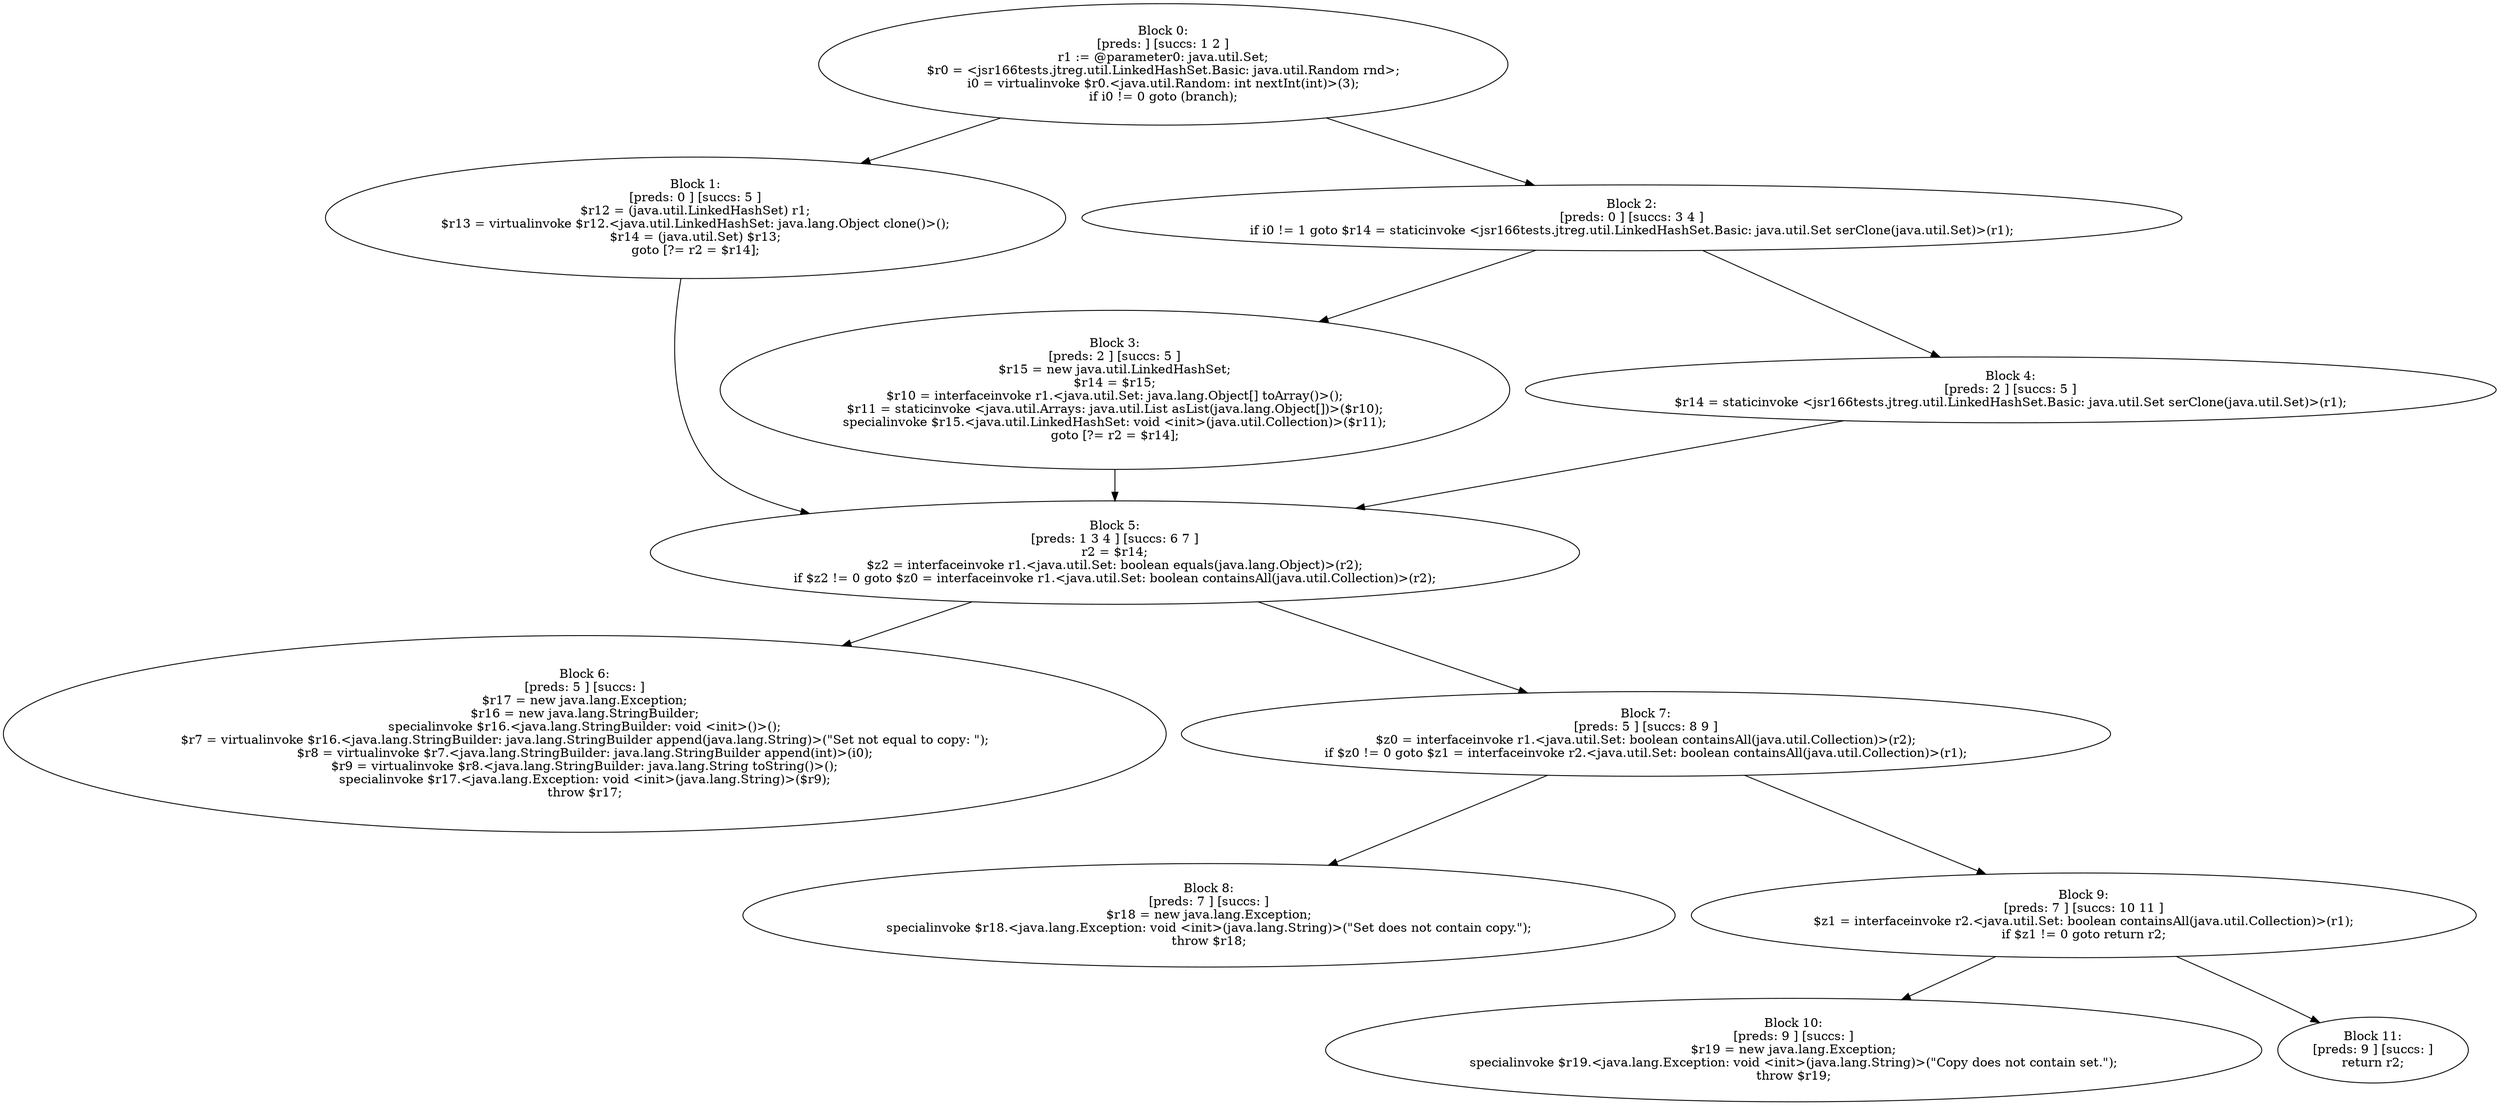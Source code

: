 digraph "unitGraph" {
    "Block 0:
[preds: ] [succs: 1 2 ]
r1 := @parameter0: java.util.Set;
$r0 = <jsr166tests.jtreg.util.LinkedHashSet.Basic: java.util.Random rnd>;
i0 = virtualinvoke $r0.<java.util.Random: int nextInt(int)>(3);
if i0 != 0 goto (branch);
"
    "Block 1:
[preds: 0 ] [succs: 5 ]
$r12 = (java.util.LinkedHashSet) r1;
$r13 = virtualinvoke $r12.<java.util.LinkedHashSet: java.lang.Object clone()>();
$r14 = (java.util.Set) $r13;
goto [?= r2 = $r14];
"
    "Block 2:
[preds: 0 ] [succs: 3 4 ]
if i0 != 1 goto $r14 = staticinvoke <jsr166tests.jtreg.util.LinkedHashSet.Basic: java.util.Set serClone(java.util.Set)>(r1);
"
    "Block 3:
[preds: 2 ] [succs: 5 ]
$r15 = new java.util.LinkedHashSet;
$r14 = $r15;
$r10 = interfaceinvoke r1.<java.util.Set: java.lang.Object[] toArray()>();
$r11 = staticinvoke <java.util.Arrays: java.util.List asList(java.lang.Object[])>($r10);
specialinvoke $r15.<java.util.LinkedHashSet: void <init>(java.util.Collection)>($r11);
goto [?= r2 = $r14];
"
    "Block 4:
[preds: 2 ] [succs: 5 ]
$r14 = staticinvoke <jsr166tests.jtreg.util.LinkedHashSet.Basic: java.util.Set serClone(java.util.Set)>(r1);
"
    "Block 5:
[preds: 1 3 4 ] [succs: 6 7 ]
r2 = $r14;
$z2 = interfaceinvoke r1.<java.util.Set: boolean equals(java.lang.Object)>(r2);
if $z2 != 0 goto $z0 = interfaceinvoke r1.<java.util.Set: boolean containsAll(java.util.Collection)>(r2);
"
    "Block 6:
[preds: 5 ] [succs: ]
$r17 = new java.lang.Exception;
$r16 = new java.lang.StringBuilder;
specialinvoke $r16.<java.lang.StringBuilder: void <init>()>();
$r7 = virtualinvoke $r16.<java.lang.StringBuilder: java.lang.StringBuilder append(java.lang.String)>(\"Set not equal to copy: \");
$r8 = virtualinvoke $r7.<java.lang.StringBuilder: java.lang.StringBuilder append(int)>(i0);
$r9 = virtualinvoke $r8.<java.lang.StringBuilder: java.lang.String toString()>();
specialinvoke $r17.<java.lang.Exception: void <init>(java.lang.String)>($r9);
throw $r17;
"
    "Block 7:
[preds: 5 ] [succs: 8 9 ]
$z0 = interfaceinvoke r1.<java.util.Set: boolean containsAll(java.util.Collection)>(r2);
if $z0 != 0 goto $z1 = interfaceinvoke r2.<java.util.Set: boolean containsAll(java.util.Collection)>(r1);
"
    "Block 8:
[preds: 7 ] [succs: ]
$r18 = new java.lang.Exception;
specialinvoke $r18.<java.lang.Exception: void <init>(java.lang.String)>(\"Set does not contain copy.\");
throw $r18;
"
    "Block 9:
[preds: 7 ] [succs: 10 11 ]
$z1 = interfaceinvoke r2.<java.util.Set: boolean containsAll(java.util.Collection)>(r1);
if $z1 != 0 goto return r2;
"
    "Block 10:
[preds: 9 ] [succs: ]
$r19 = new java.lang.Exception;
specialinvoke $r19.<java.lang.Exception: void <init>(java.lang.String)>(\"Copy does not contain set.\");
throw $r19;
"
    "Block 11:
[preds: 9 ] [succs: ]
return r2;
"
    "Block 0:
[preds: ] [succs: 1 2 ]
r1 := @parameter0: java.util.Set;
$r0 = <jsr166tests.jtreg.util.LinkedHashSet.Basic: java.util.Random rnd>;
i0 = virtualinvoke $r0.<java.util.Random: int nextInt(int)>(3);
if i0 != 0 goto (branch);
"->"Block 1:
[preds: 0 ] [succs: 5 ]
$r12 = (java.util.LinkedHashSet) r1;
$r13 = virtualinvoke $r12.<java.util.LinkedHashSet: java.lang.Object clone()>();
$r14 = (java.util.Set) $r13;
goto [?= r2 = $r14];
";
    "Block 0:
[preds: ] [succs: 1 2 ]
r1 := @parameter0: java.util.Set;
$r0 = <jsr166tests.jtreg.util.LinkedHashSet.Basic: java.util.Random rnd>;
i0 = virtualinvoke $r0.<java.util.Random: int nextInt(int)>(3);
if i0 != 0 goto (branch);
"->"Block 2:
[preds: 0 ] [succs: 3 4 ]
if i0 != 1 goto $r14 = staticinvoke <jsr166tests.jtreg.util.LinkedHashSet.Basic: java.util.Set serClone(java.util.Set)>(r1);
";
    "Block 1:
[preds: 0 ] [succs: 5 ]
$r12 = (java.util.LinkedHashSet) r1;
$r13 = virtualinvoke $r12.<java.util.LinkedHashSet: java.lang.Object clone()>();
$r14 = (java.util.Set) $r13;
goto [?= r2 = $r14];
"->"Block 5:
[preds: 1 3 4 ] [succs: 6 7 ]
r2 = $r14;
$z2 = interfaceinvoke r1.<java.util.Set: boolean equals(java.lang.Object)>(r2);
if $z2 != 0 goto $z0 = interfaceinvoke r1.<java.util.Set: boolean containsAll(java.util.Collection)>(r2);
";
    "Block 2:
[preds: 0 ] [succs: 3 4 ]
if i0 != 1 goto $r14 = staticinvoke <jsr166tests.jtreg.util.LinkedHashSet.Basic: java.util.Set serClone(java.util.Set)>(r1);
"->"Block 3:
[preds: 2 ] [succs: 5 ]
$r15 = new java.util.LinkedHashSet;
$r14 = $r15;
$r10 = interfaceinvoke r1.<java.util.Set: java.lang.Object[] toArray()>();
$r11 = staticinvoke <java.util.Arrays: java.util.List asList(java.lang.Object[])>($r10);
specialinvoke $r15.<java.util.LinkedHashSet: void <init>(java.util.Collection)>($r11);
goto [?= r2 = $r14];
";
    "Block 2:
[preds: 0 ] [succs: 3 4 ]
if i0 != 1 goto $r14 = staticinvoke <jsr166tests.jtreg.util.LinkedHashSet.Basic: java.util.Set serClone(java.util.Set)>(r1);
"->"Block 4:
[preds: 2 ] [succs: 5 ]
$r14 = staticinvoke <jsr166tests.jtreg.util.LinkedHashSet.Basic: java.util.Set serClone(java.util.Set)>(r1);
";
    "Block 3:
[preds: 2 ] [succs: 5 ]
$r15 = new java.util.LinkedHashSet;
$r14 = $r15;
$r10 = interfaceinvoke r1.<java.util.Set: java.lang.Object[] toArray()>();
$r11 = staticinvoke <java.util.Arrays: java.util.List asList(java.lang.Object[])>($r10);
specialinvoke $r15.<java.util.LinkedHashSet: void <init>(java.util.Collection)>($r11);
goto [?= r2 = $r14];
"->"Block 5:
[preds: 1 3 4 ] [succs: 6 7 ]
r2 = $r14;
$z2 = interfaceinvoke r1.<java.util.Set: boolean equals(java.lang.Object)>(r2);
if $z2 != 0 goto $z0 = interfaceinvoke r1.<java.util.Set: boolean containsAll(java.util.Collection)>(r2);
";
    "Block 4:
[preds: 2 ] [succs: 5 ]
$r14 = staticinvoke <jsr166tests.jtreg.util.LinkedHashSet.Basic: java.util.Set serClone(java.util.Set)>(r1);
"->"Block 5:
[preds: 1 3 4 ] [succs: 6 7 ]
r2 = $r14;
$z2 = interfaceinvoke r1.<java.util.Set: boolean equals(java.lang.Object)>(r2);
if $z2 != 0 goto $z0 = interfaceinvoke r1.<java.util.Set: boolean containsAll(java.util.Collection)>(r2);
";
    "Block 5:
[preds: 1 3 4 ] [succs: 6 7 ]
r2 = $r14;
$z2 = interfaceinvoke r1.<java.util.Set: boolean equals(java.lang.Object)>(r2);
if $z2 != 0 goto $z0 = interfaceinvoke r1.<java.util.Set: boolean containsAll(java.util.Collection)>(r2);
"->"Block 6:
[preds: 5 ] [succs: ]
$r17 = new java.lang.Exception;
$r16 = new java.lang.StringBuilder;
specialinvoke $r16.<java.lang.StringBuilder: void <init>()>();
$r7 = virtualinvoke $r16.<java.lang.StringBuilder: java.lang.StringBuilder append(java.lang.String)>(\"Set not equal to copy: \");
$r8 = virtualinvoke $r7.<java.lang.StringBuilder: java.lang.StringBuilder append(int)>(i0);
$r9 = virtualinvoke $r8.<java.lang.StringBuilder: java.lang.String toString()>();
specialinvoke $r17.<java.lang.Exception: void <init>(java.lang.String)>($r9);
throw $r17;
";
    "Block 5:
[preds: 1 3 4 ] [succs: 6 7 ]
r2 = $r14;
$z2 = interfaceinvoke r1.<java.util.Set: boolean equals(java.lang.Object)>(r2);
if $z2 != 0 goto $z0 = interfaceinvoke r1.<java.util.Set: boolean containsAll(java.util.Collection)>(r2);
"->"Block 7:
[preds: 5 ] [succs: 8 9 ]
$z0 = interfaceinvoke r1.<java.util.Set: boolean containsAll(java.util.Collection)>(r2);
if $z0 != 0 goto $z1 = interfaceinvoke r2.<java.util.Set: boolean containsAll(java.util.Collection)>(r1);
";
    "Block 7:
[preds: 5 ] [succs: 8 9 ]
$z0 = interfaceinvoke r1.<java.util.Set: boolean containsAll(java.util.Collection)>(r2);
if $z0 != 0 goto $z1 = interfaceinvoke r2.<java.util.Set: boolean containsAll(java.util.Collection)>(r1);
"->"Block 8:
[preds: 7 ] [succs: ]
$r18 = new java.lang.Exception;
specialinvoke $r18.<java.lang.Exception: void <init>(java.lang.String)>(\"Set does not contain copy.\");
throw $r18;
";
    "Block 7:
[preds: 5 ] [succs: 8 9 ]
$z0 = interfaceinvoke r1.<java.util.Set: boolean containsAll(java.util.Collection)>(r2);
if $z0 != 0 goto $z1 = interfaceinvoke r2.<java.util.Set: boolean containsAll(java.util.Collection)>(r1);
"->"Block 9:
[preds: 7 ] [succs: 10 11 ]
$z1 = interfaceinvoke r2.<java.util.Set: boolean containsAll(java.util.Collection)>(r1);
if $z1 != 0 goto return r2;
";
    "Block 9:
[preds: 7 ] [succs: 10 11 ]
$z1 = interfaceinvoke r2.<java.util.Set: boolean containsAll(java.util.Collection)>(r1);
if $z1 != 0 goto return r2;
"->"Block 10:
[preds: 9 ] [succs: ]
$r19 = new java.lang.Exception;
specialinvoke $r19.<java.lang.Exception: void <init>(java.lang.String)>(\"Copy does not contain set.\");
throw $r19;
";
    "Block 9:
[preds: 7 ] [succs: 10 11 ]
$z1 = interfaceinvoke r2.<java.util.Set: boolean containsAll(java.util.Collection)>(r1);
if $z1 != 0 goto return r2;
"->"Block 11:
[preds: 9 ] [succs: ]
return r2;
";
}
